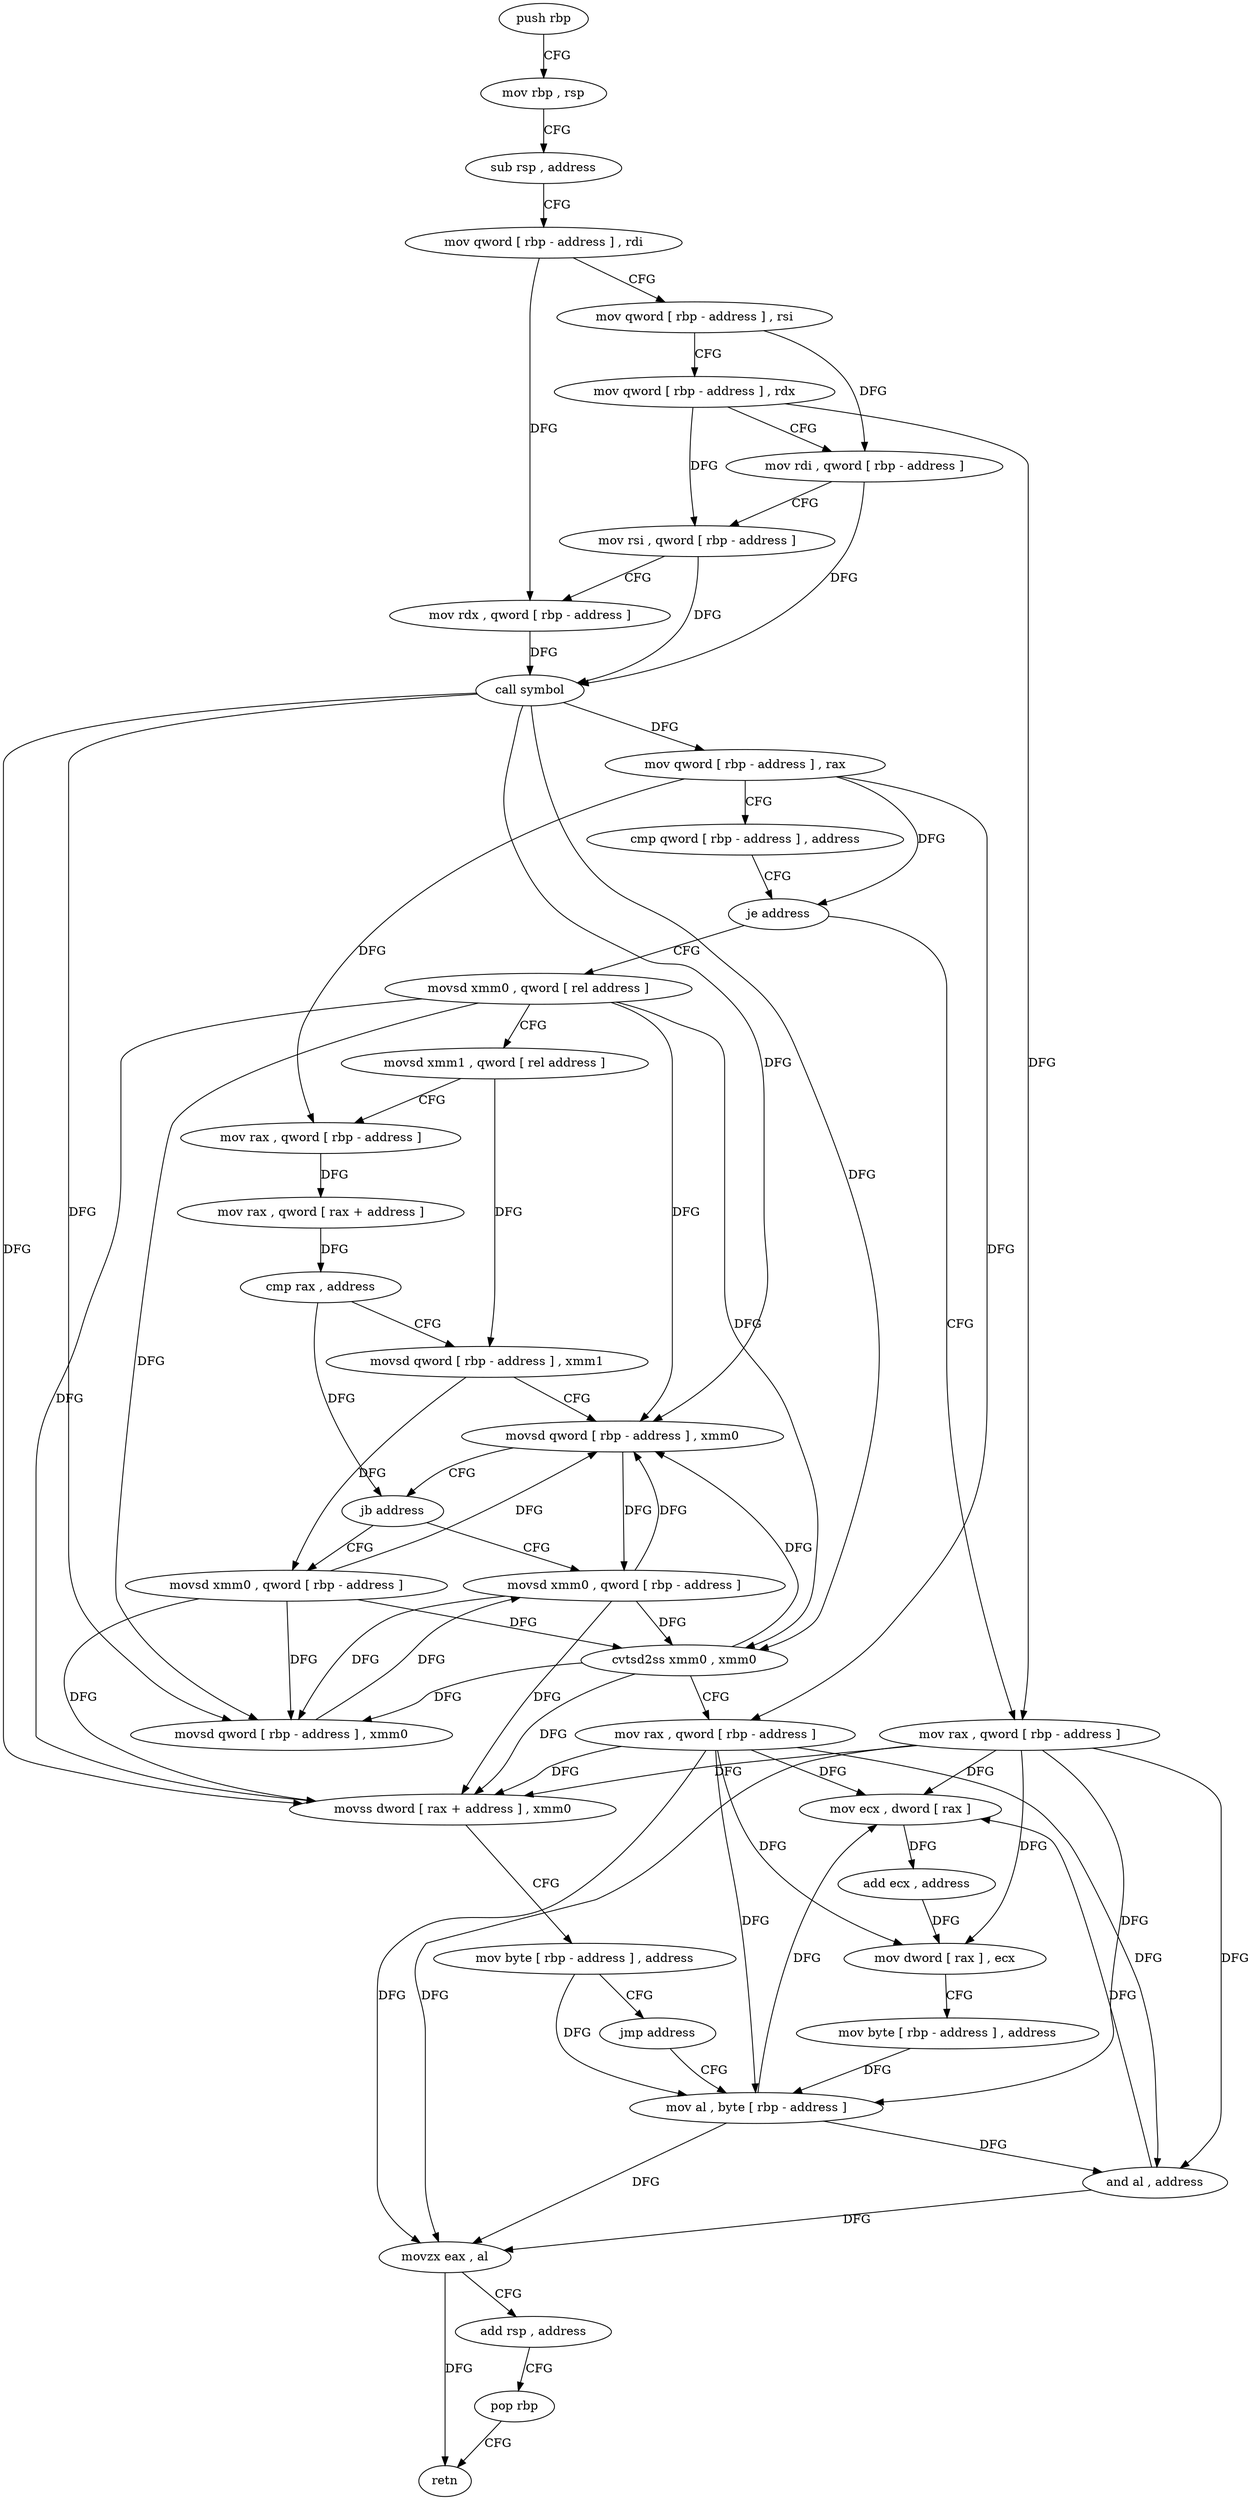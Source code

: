 digraph "func" {
"4272272" [label = "push rbp" ]
"4272273" [label = "mov rbp , rsp" ]
"4272276" [label = "sub rsp , address" ]
"4272280" [label = "mov qword [ rbp - address ] , rdi" ]
"4272284" [label = "mov qword [ rbp - address ] , rsi" ]
"4272288" [label = "mov qword [ rbp - address ] , rdx" ]
"4272292" [label = "mov rdi , qword [ rbp - address ]" ]
"4272296" [label = "mov rsi , qword [ rbp - address ]" ]
"4272300" [label = "mov rdx , qword [ rbp - address ]" ]
"4272304" [label = "call symbol" ]
"4272309" [label = "mov qword [ rbp - address ] , rax" ]
"4272313" [label = "cmp qword [ rbp - address ] , address" ]
"4272318" [label = "je address" ]
"4272405" [label = "mov rax , qword [ rbp - address ]" ]
"4272324" [label = "movsd xmm0 , qword [ rel address ]" ]
"4272409" [label = "mov ecx , dword [ rax ]" ]
"4272411" [label = "add ecx , address" ]
"4272414" [label = "mov dword [ rax ] , ecx" ]
"4272416" [label = "mov byte [ rbp - address ] , address" ]
"4272420" [label = "mov al , byte [ rbp - address ]" ]
"4272332" [label = "movsd xmm1 , qword [ rel address ]" ]
"4272340" [label = "mov rax , qword [ rbp - address ]" ]
"4272344" [label = "mov rax , qword [ rax + address ]" ]
"4272348" [label = "cmp rax , address" ]
"4272352" [label = "movsd qword [ rbp - address ] , xmm1" ]
"4272357" [label = "movsd qword [ rbp - address ] , xmm0" ]
"4272362" [label = "jb address" ]
"4272378" [label = "movsd xmm0 , qword [ rbp - address ]" ]
"4272368" [label = "movsd xmm0 , qword [ rbp - address ]" ]
"4272383" [label = "cvtsd2ss xmm0 , xmm0" ]
"4272387" [label = "mov rax , qword [ rbp - address ]" ]
"4272391" [label = "movss dword [ rax + address ] , xmm0" ]
"4272396" [label = "mov byte [ rbp - address ] , address" ]
"4272400" [label = "jmp address" ]
"4272373" [label = "movsd qword [ rbp - address ] , xmm0" ]
"4272423" [label = "and al , address" ]
"4272425" [label = "movzx eax , al" ]
"4272428" [label = "add rsp , address" ]
"4272432" [label = "pop rbp" ]
"4272433" [label = "retn" ]
"4272272" -> "4272273" [ label = "CFG" ]
"4272273" -> "4272276" [ label = "CFG" ]
"4272276" -> "4272280" [ label = "CFG" ]
"4272280" -> "4272284" [ label = "CFG" ]
"4272280" -> "4272300" [ label = "DFG" ]
"4272284" -> "4272288" [ label = "CFG" ]
"4272284" -> "4272292" [ label = "DFG" ]
"4272288" -> "4272292" [ label = "CFG" ]
"4272288" -> "4272296" [ label = "DFG" ]
"4272288" -> "4272405" [ label = "DFG" ]
"4272292" -> "4272296" [ label = "CFG" ]
"4272292" -> "4272304" [ label = "DFG" ]
"4272296" -> "4272300" [ label = "CFG" ]
"4272296" -> "4272304" [ label = "DFG" ]
"4272300" -> "4272304" [ label = "DFG" ]
"4272304" -> "4272309" [ label = "DFG" ]
"4272304" -> "4272357" [ label = "DFG" ]
"4272304" -> "4272383" [ label = "DFG" ]
"4272304" -> "4272391" [ label = "DFG" ]
"4272304" -> "4272373" [ label = "DFG" ]
"4272309" -> "4272313" [ label = "CFG" ]
"4272309" -> "4272318" [ label = "DFG" ]
"4272309" -> "4272340" [ label = "DFG" ]
"4272309" -> "4272387" [ label = "DFG" ]
"4272313" -> "4272318" [ label = "CFG" ]
"4272318" -> "4272405" [ label = "CFG" ]
"4272318" -> "4272324" [ label = "CFG" ]
"4272405" -> "4272409" [ label = "DFG" ]
"4272405" -> "4272414" [ label = "DFG" ]
"4272405" -> "4272420" [ label = "DFG" ]
"4272405" -> "4272423" [ label = "DFG" ]
"4272405" -> "4272425" [ label = "DFG" ]
"4272405" -> "4272391" [ label = "DFG" ]
"4272324" -> "4272332" [ label = "CFG" ]
"4272324" -> "4272357" [ label = "DFG" ]
"4272324" -> "4272383" [ label = "DFG" ]
"4272324" -> "4272391" [ label = "DFG" ]
"4272324" -> "4272373" [ label = "DFG" ]
"4272409" -> "4272411" [ label = "DFG" ]
"4272411" -> "4272414" [ label = "DFG" ]
"4272414" -> "4272416" [ label = "CFG" ]
"4272416" -> "4272420" [ label = "DFG" ]
"4272420" -> "4272423" [ label = "DFG" ]
"4272420" -> "4272409" [ label = "DFG" ]
"4272420" -> "4272425" [ label = "DFG" ]
"4272332" -> "4272340" [ label = "CFG" ]
"4272332" -> "4272352" [ label = "DFG" ]
"4272340" -> "4272344" [ label = "DFG" ]
"4272344" -> "4272348" [ label = "DFG" ]
"4272348" -> "4272352" [ label = "CFG" ]
"4272348" -> "4272362" [ label = "DFG" ]
"4272352" -> "4272357" [ label = "CFG" ]
"4272352" -> "4272368" [ label = "DFG" ]
"4272357" -> "4272362" [ label = "CFG" ]
"4272357" -> "4272378" [ label = "DFG" ]
"4272362" -> "4272378" [ label = "CFG" ]
"4272362" -> "4272368" [ label = "CFG" ]
"4272378" -> "4272383" [ label = "DFG" ]
"4272378" -> "4272357" [ label = "DFG" ]
"4272378" -> "4272391" [ label = "DFG" ]
"4272378" -> "4272373" [ label = "DFG" ]
"4272368" -> "4272373" [ label = "DFG" ]
"4272368" -> "4272357" [ label = "DFG" ]
"4272368" -> "4272383" [ label = "DFG" ]
"4272368" -> "4272391" [ label = "DFG" ]
"4272383" -> "4272387" [ label = "CFG" ]
"4272383" -> "4272357" [ label = "DFG" ]
"4272383" -> "4272391" [ label = "DFG" ]
"4272383" -> "4272373" [ label = "DFG" ]
"4272387" -> "4272391" [ label = "DFG" ]
"4272387" -> "4272409" [ label = "DFG" ]
"4272387" -> "4272423" [ label = "DFG" ]
"4272387" -> "4272425" [ label = "DFG" ]
"4272387" -> "4272414" [ label = "DFG" ]
"4272387" -> "4272420" [ label = "DFG" ]
"4272391" -> "4272396" [ label = "CFG" ]
"4272396" -> "4272400" [ label = "CFG" ]
"4272396" -> "4272420" [ label = "DFG" ]
"4272400" -> "4272420" [ label = "CFG" ]
"4272373" -> "4272378" [ label = "DFG" ]
"4272423" -> "4272425" [ label = "DFG" ]
"4272423" -> "4272409" [ label = "DFG" ]
"4272425" -> "4272428" [ label = "CFG" ]
"4272425" -> "4272433" [ label = "DFG" ]
"4272428" -> "4272432" [ label = "CFG" ]
"4272432" -> "4272433" [ label = "CFG" ]
}
